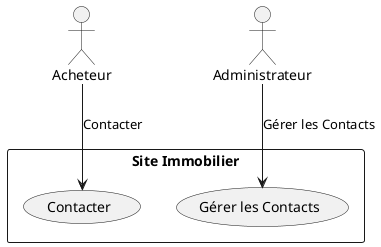 @startuml "Diagramme de Classe Sprint2"
actor "Acheteur" as User
actor "Administrateur" as Admin

rectangle "Site Immobilier" {
    usecase "Contacter" as UC1
    usecase "Gérer les Contacts" as UC2
}

User --> UC1 : "Contacter"

Admin --> UC2 : "Gérer les Contacts"
@enduml